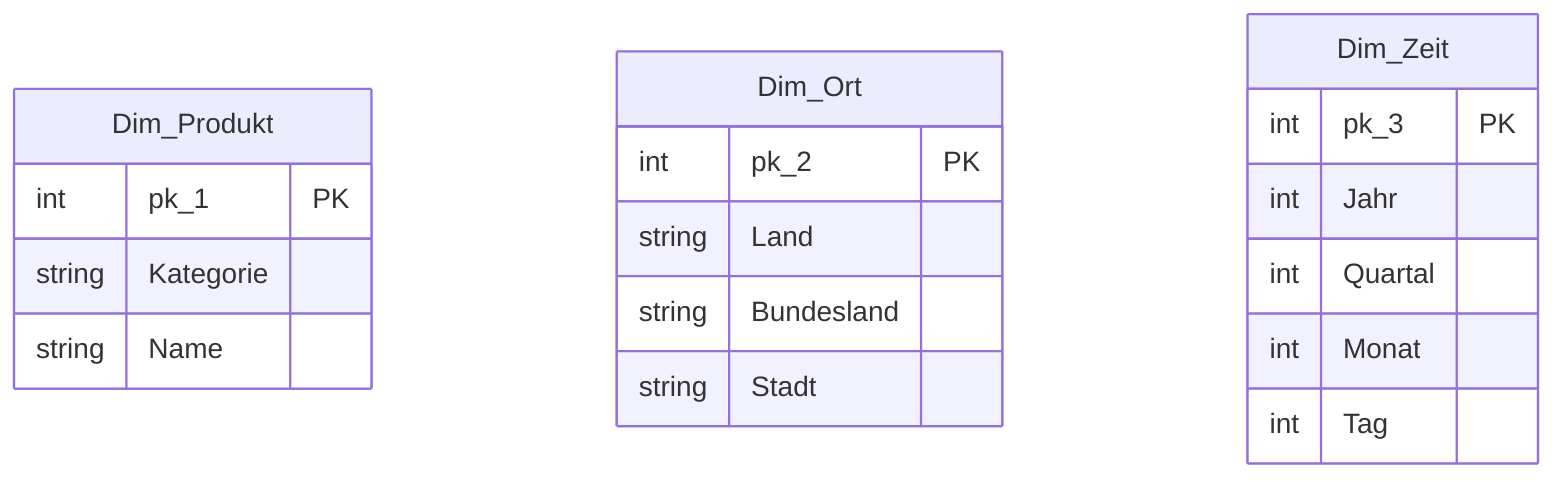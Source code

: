 erDiagram

    Dim_Produkt {
        int pk_1 PK
        string Kategorie
        string Name
    }

    Dim_Ort {
        int pk_2 PK
        string Land
        string Bundesland
        string Stadt
    }
    
    Dim_Zeit {
        int pk_3 PK
        int Jahr
        int Quartal
        int Monat
        int Tag
    }